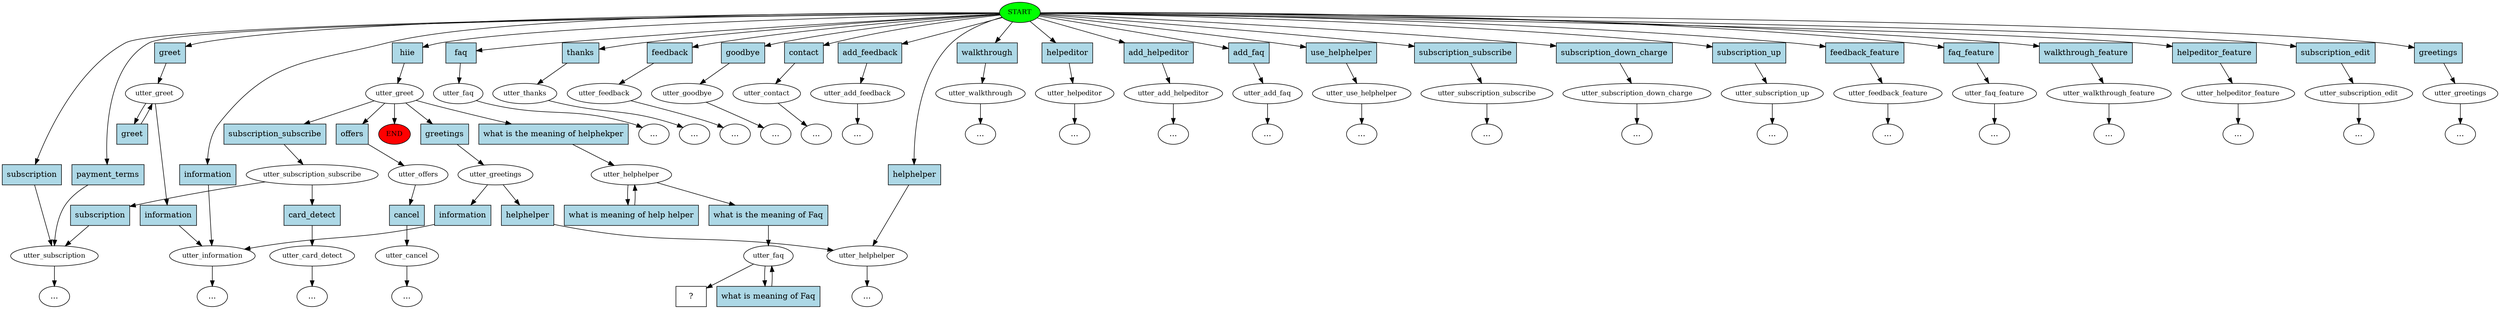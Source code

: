 digraph  {
0 [class="start active", fillcolor=green, fontsize=12, label=START, style=filled];
"-1" [class=end, fillcolor=red, fontsize=12, label=END, style=filled];
1 [class="", fontsize=12, label=utter_greet];
3 [class="", fontsize=12, label=utter_information];
4 [class="", fontsize=12, label=utter_subscription];
6 [class=active, fontsize=12, label=utter_greet];
7 [class="", fontsize=12, label=utter_faq];
"-6" [class=ellipsis, label="..."];
9 [class="", fontsize=12, label=utter_thanks];
"-8" [class=ellipsis, label="..."];
10 [class="", fontsize=12, label=utter_feedback];
"-9" [class=ellipsis, label="..."];
11 [class="", fontsize=12, label=utter_goodbye];
"-10" [class=ellipsis, label="..."];
12 [class="", fontsize=12, label=utter_contact];
"-11" [class=ellipsis, label="..."];
13 [class="", fontsize=12, label=utter_add_feedback];
"-12" [class=ellipsis, label="..."];
14 [class="", fontsize=12, label=utter_helphelper];
16 [class="", fontsize=12, label=utter_walkthrough];
"-15" [class=ellipsis, label="..."];
17 [class="", fontsize=12, label=utter_helpeditor];
"-16" [class=ellipsis, label="..."];
18 [class="", fontsize=12, label=utter_add_helpeditor];
"-17" [class=ellipsis, label="..."];
19 [class="", fontsize=12, label=utter_add_faq];
"-18" [class=ellipsis, label="..."];
20 [class="", fontsize=12, label=utter_use_helphelper];
"-19" [class=ellipsis, label="..."];
21 [class="", fontsize=12, label=utter_subscription_subscribe];
22 [class="", fontsize=12, label=utter_subscription_down_charge];
"-21" [class=ellipsis, label="..."];
23 [class="", fontsize=12, label=utter_subscription_up];
"-22" [class=ellipsis, label="..."];
24 [class="", fontsize=12, label=utter_feedback_feature];
"-23" [class=ellipsis, label="..."];
25 [class="", fontsize=12, label=utter_faq_feature];
"-24" [class=ellipsis, label="..."];
26 [class="", fontsize=12, label=utter_walkthrough_feature];
"-25" [class=ellipsis, label="..."];
27 [class="", fontsize=12, label=utter_helpeditor_feature];
28 [class="", fontsize=12, label=utter_subscription_edit];
"-27" [class=ellipsis, label="..."];
30 [class="", fontsize=12, label=utter_subscription_subscribe];
"-28" [class=ellipsis, label="..."];
"-29" [class=ellipsis, label="..."];
"-30" [class=ellipsis, label="..."];
35 [class="", fontsize=12, label=utter_greetings];
"-31" [class=ellipsis, label="..."];
37 [class="", fontsize=12, label=utter_greetings];
"-32" [class=ellipsis, label="..."];
40 [class="", fontsize=12, label=utter_card_detect];
"-33" [class=ellipsis, label="..."];
"-34" [class=ellipsis, label="..."];
45 [class="", fontsize=12, label=utter_offers];
46 [class="", fontsize=12, label=utter_cancel];
"-35" [class=ellipsis, label="..."];
48 [class=active, fontsize=12, label=utter_helphelper];
50 [class=active, fontsize=12, label=utter_faq];
52 [class="intent dashed active", label="  ?  ", shape=rect];
53 [class=intent, fillcolor=lightblue, label=greet, shape=rect, style=filled];
54 [class=intent, fillcolor=lightblue, label=payment_terms, shape=rect, style=filled];
55 [class=intent, fillcolor=lightblue, label=subscription, shape=rect, style=filled];
56 [class="intent active", fillcolor=lightblue, label=hiie, shape=rect, style=filled];
57 [class=intent, fillcolor=lightblue, label=faq, shape=rect, style=filled];
58 [class=intent, fillcolor=lightblue, label=thanks, shape=rect, style=filled];
59 [class=intent, fillcolor=lightblue, label=feedback, shape=rect, style=filled];
60 [class=intent, fillcolor=lightblue, label=goodbye, shape=rect, style=filled];
61 [class=intent, fillcolor=lightblue, label=contact, shape=rect, style=filled];
62 [class=intent, fillcolor=lightblue, label=add_feedback, shape=rect, style=filled];
63 [class=intent, fillcolor=lightblue, label=helphelper, shape=rect, style=filled];
64 [class=intent, fillcolor=lightblue, label=walkthrough, shape=rect, style=filled];
65 [class=intent, fillcolor=lightblue, label=helpeditor, shape=rect, style=filled];
66 [class=intent, fillcolor=lightblue, label=add_helpeditor, shape=rect, style=filled];
67 [class=intent, fillcolor=lightblue, label=add_faq, shape=rect, style=filled];
68 [class=intent, fillcolor=lightblue, label=use_helphelper, shape=rect, style=filled];
69 [class=intent, fillcolor=lightblue, label=subscription_subscribe, shape=rect, style=filled];
70 [class=intent, fillcolor=lightblue, label=subscription_down_charge, shape=rect, style=filled];
71 [class=intent, fillcolor=lightblue, label=subscription_up, shape=rect, style=filled];
72 [class=intent, fillcolor=lightblue, label=feedback_feature, shape=rect, style=filled];
73 [class=intent, fillcolor=lightblue, label=faq_feature, shape=rect, style=filled];
74 [class=intent, fillcolor=lightblue, label=walkthrough_feature, shape=rect, style=filled];
75 [class=intent, fillcolor=lightblue, label=helpeditor_feature, shape=rect, style=filled];
76 [class=intent, fillcolor=lightblue, label=subscription_edit, shape=rect, style=filled];
77 [class=intent, fillcolor=lightblue, label=greetings, shape=rect, style=filled];
78 [class=intent, fillcolor=lightblue, label=information, shape=rect, style=filled];
79 [class=intent, fillcolor=lightblue, label=information, shape=rect, style=filled];
80 [class=intent, fillcolor=lightblue, label=greet, shape=rect, style=filled];
81 [class=intent, fillcolor=lightblue, label=subscription_subscribe, shape=rect, style=filled];
82 [class=intent, fillcolor=lightblue, label=greetings, shape=rect, style=filled];
83 [class=intent, fillcolor=lightblue, label=offers, shape=rect, style=filled];
84 [class="intent active", fillcolor=lightblue, label="what is the meaning of helphekper", shape=rect, style=filled];
85 [class=intent, fillcolor=lightblue, label=subscription, shape=rect, style=filled];
86 [class=intent, fillcolor=lightblue, label=card_detect, shape=rect, style=filled];
87 [class=intent, fillcolor=lightblue, label=helphelper, shape=rect, style=filled];
88 [class=intent, fillcolor=lightblue, label=information, shape=rect, style=filled];
89 [class=intent, fillcolor=lightblue, label=cancel, shape=rect, style=filled];
90 [class="intent active", fillcolor=lightblue, label="what is the meaning of Faq", shape=rect, style=filled];
91 [class="intent active", fillcolor=lightblue, label="what is meaning of help helper", shape=rect, style=filled];
92 [class="intent active", fillcolor=lightblue, label="what is meaning of Faq", shape=rect, style=filled];
0 -> 53  [class="", key=0];
0 -> 54  [class="", key=0];
0 -> 55  [class="", key=0];
0 -> 56  [class=active, key=0];
0 -> 57  [class="", key=0];
0 -> 58  [class="", key=0];
0 -> 59  [class="", key=0];
0 -> 60  [class="", key=0];
0 -> 61  [class="", key=0];
0 -> 62  [class="", key=0];
0 -> 63  [class="", key=0];
0 -> 64  [class="", key=0];
0 -> 65  [class="", key=0];
0 -> 66  [class="", key=0];
0 -> 67  [class="", key=0];
0 -> 68  [class="", key=0];
0 -> 69  [class="", key=0];
0 -> 70  [class="", key=0];
0 -> 71  [class="", key=0];
0 -> 72  [class="", key=0];
0 -> 73  [class="", key=0];
0 -> 74  [class="", key=0];
0 -> 75  [class="", key=0];
0 -> 76  [class="", key=0];
0 -> 77  [class="", key=0];
0 -> 78  [class="", key=0];
1 -> 79  [class="", key=0];
1 -> 80  [class="", key=0];
3 -> "-34"  [class="", key=NONE, label=""];
4 -> "-28"  [class="", key=NONE, label=""];
6 -> "-1"  [class="", key=NONE, label=""];
6 -> 81  [class="", key=0];
6 -> 82  [class="", key=0];
6 -> 83  [class="", key=0];
6 -> 84  [class=active, key=0];
7 -> "-6"  [class="", key=NONE, label=""];
9 -> "-8"  [class="", key=NONE, label=""];
10 -> "-9"  [class="", key=NONE, label=""];
11 -> "-10"  [class="", key=NONE, label=""];
12 -> "-11"  [class="", key=NONE, label=""];
13 -> "-12"  [class="", key=NONE, label=""];
14 -> "-31"  [class="", key=NONE, label=""];
16 -> "-15"  [class="", key=NONE, label=""];
17 -> "-16"  [class="", key=NONE, label=""];
18 -> "-17"  [class="", key=NONE, label=""];
19 -> "-18"  [class="", key=NONE, label=""];
20 -> "-19"  [class="", key=NONE, label=""];
21 -> "-29"  [class="", key=NONE, label=""];
22 -> "-21"  [class="", key=NONE, label=""];
23 -> "-22"  [class="", key=NONE, label=""];
24 -> "-23"  [class="", key=NONE, label=""];
25 -> "-24"  [class="", key=NONE, label=""];
26 -> "-25"  [class="", key=NONE, label=""];
27 -> "-30"  [class="", key=NONE, label=""];
28 -> "-27"  [class="", key=NONE, label=""];
30 -> 85  [class="", key=0];
30 -> 86  [class="", key=0];
35 -> 87  [class="", key=0];
35 -> 88  [class="", key=0];
37 -> "-32"  [class="", key=NONE, label=""];
40 -> "-33"  [class="", key=NONE, label=""];
45 -> 89  [class="", key=0];
46 -> "-35"  [class="", key=NONE, label=""];
48 -> 90  [class=active, key=0];
48 -> 91  [class=active, key=0];
50 -> 52  [class=active, key=NONE, label=""];
50 -> 92  [class=active, key=0];
53 -> 1  [class="", key=0];
54 -> 4  [class="", key=0];
55 -> 4  [class="", key=0];
56 -> 6  [class=active, key=0];
57 -> 7  [class="", key=0];
58 -> 9  [class="", key=0];
59 -> 10  [class="", key=0];
60 -> 11  [class="", key=0];
61 -> 12  [class="", key=0];
62 -> 13  [class="", key=0];
63 -> 14  [class="", key=0];
64 -> 16  [class="", key=0];
65 -> 17  [class="", key=0];
66 -> 18  [class="", key=0];
67 -> 19  [class="", key=0];
68 -> 20  [class="", key=0];
69 -> 21  [class="", key=0];
70 -> 22  [class="", key=0];
71 -> 23  [class="", key=0];
72 -> 24  [class="", key=0];
73 -> 25  [class="", key=0];
74 -> 26  [class="", key=0];
75 -> 27  [class="", key=0];
76 -> 28  [class="", key=0];
77 -> 37  [class="", key=0];
78 -> 3  [class="", key=0];
79 -> 3  [class="", key=0];
80 -> 1  [class="", key=0];
81 -> 30  [class="", key=0];
82 -> 35  [class="", key=0];
83 -> 45  [class="", key=0];
84 -> 48  [class=active, key=0];
85 -> 4  [class="", key=0];
86 -> 40  [class="", key=0];
87 -> 14  [class="", key=0];
88 -> 3  [class="", key=0];
89 -> 46  [class="", key=0];
90 -> 50  [class=active, key=0];
91 -> 48  [class=active, key=0];
92 -> 50  [class=active, key=0];
}
